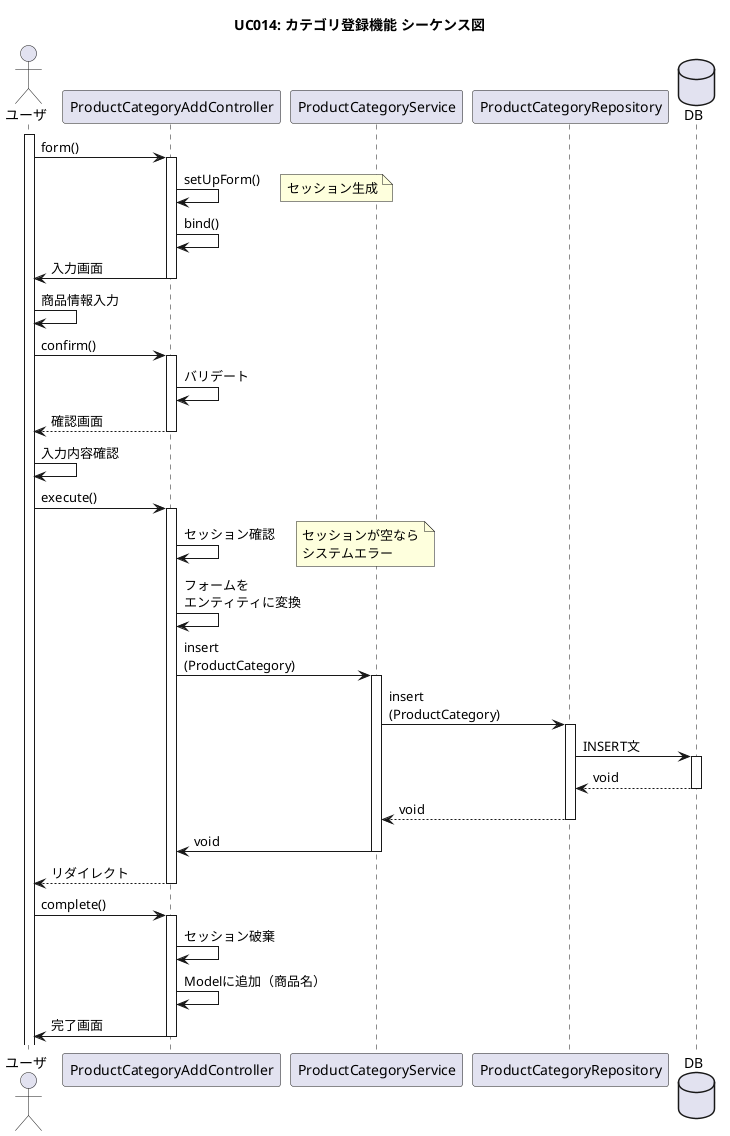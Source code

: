 @startuml

title UC014: カテゴリ登録機能 シーケンス図
skinparam shadowing false

actor "ユーザ" as user
activate user
participant "ProductCategoryAddController" as ctrl
participant "ProductCategoryService" as svc
participant "ProductCategoryRepository" as repo
database DB as db

' 入力画面
user -> ctrl ++ : form()
ctrl -> ctrl : setUpForm()
note right: セッション生成
ctrl -> ctrl : bind()
ctrl -> user -- : 入力画面

' 確認画面
user -> user : 商品情報入力
user -> ctrl ++ : confirm()
ctrl -> ctrl : バリデート
ctrl --> user -- : 確認画面

' 完了画面
user -> user : 入力内容確認
user -> ctrl ++ : execute()
ctrl -> ctrl : セッション確認
note right: セッションが空なら\nシステムエラー
ctrl -> ctrl : フォームを\nエンティティに変換
ctrl -> svc ++ : insert\n(ProductCategory)
svc -> repo ++ : insert\n(ProductCategory)
repo -> db ++ : INSERT文
db --> repo -- : void
repo --> svc -- : void
svc -> ctrl -- : void
user <-- ctrl -- : リダイレクト
user -> ctrl ++ : complete()
ctrl -> ctrl : セッション破棄
ctrl -> ctrl : Modelに追加（商品名）
ctrl -> user -- : 完了画面

@enduml